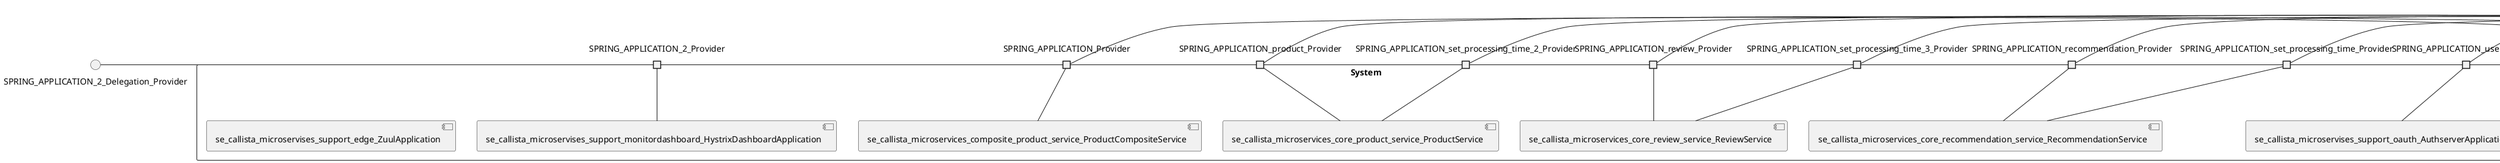 @startuml
skinparam fixCircleLabelOverlapping true
skinparam componentStyle uml2
() SPRING_APPLICATION_2_Delegation_Provider
() SPRING_APPLICATION_Delegation_Provider
() SPRING_APPLICATION_product_Delegation_Provider
() SPRING_APPLICATION_recommendation_Delegation_Provider
() SPRING_APPLICATION_review_Delegation_Provider
() SPRING_APPLICATION_set_processing_time_2_Delegation_Provider
() SPRING_APPLICATION_set_processing_time_3_Delegation_Provider
() SPRING_APPLICATION_set_processing_time_Delegation_Provider
() SPRING_APPLICATION_user_Delegation_Provider
rectangle System {
[se_callista_microservices_composite_product_service_ProductCompositeService] [[callistaenterprise-blog-microservices.repository#_hP0Qtt9MEe6k5t7Jmp6S9Q]]
[se_callista_microservices_core_product_service_ProductService] [[callistaenterprise-blog-microservices.repository#_hP0Qtt9MEe6k5t7Jmp6S9Q]]
[se_callista_microservices_core_recommendation_service_RecommendationService] [[callistaenterprise-blog-microservices.repository#_hP0Qtt9MEe6k5t7Jmp6S9Q]]
[se_callista_microservices_core_review_service_ReviewService] [[callistaenterprise-blog-microservices.repository#_hP0Qtt9MEe6k5t7Jmp6S9Q]]
[se_callista_microservises_support_edge_ZuulApplication] [[callistaenterprise-blog-microservices.repository#_hP0Qtt9MEe6k5t7Jmp6S9Q]]
[se_callista_microservises_support_monitordashboard_HystrixDashboardApplication] [[callistaenterprise-blog-microservices.repository#_hP0Qtt9MEe6k5t7Jmp6S9Q]]
[se_callista_microservises_support_oauth_AuthserverApplication] [[callistaenterprise-blog-microservices.repository#_hP0Qtt9MEe6k5t7Jmp6S9Q]]
port SPRING_APPLICATION_2_Provider
SPRING_APPLICATION_2_Delegation_Provider - SPRING_APPLICATION_2_Provider
SPRING_APPLICATION_2_Provider - [se_callista_microservises_support_monitordashboard_HystrixDashboardApplication]
port SPRING_APPLICATION_Provider
SPRING_APPLICATION_Delegation_Provider - SPRING_APPLICATION_Provider
SPRING_APPLICATION_Provider - [se_callista_microservices_composite_product_service_ProductCompositeService]
port SPRING_APPLICATION_product_Provider
SPRING_APPLICATION_product_Delegation_Provider - SPRING_APPLICATION_product_Provider
SPRING_APPLICATION_product_Provider - [se_callista_microservices_core_product_service_ProductService]
port SPRING_APPLICATION_recommendation_Provider
SPRING_APPLICATION_recommendation_Delegation_Provider - SPRING_APPLICATION_recommendation_Provider
SPRING_APPLICATION_recommendation_Provider - [se_callista_microservices_core_recommendation_service_RecommendationService]
port SPRING_APPLICATION_review_Provider
SPRING_APPLICATION_review_Delegation_Provider - SPRING_APPLICATION_review_Provider
SPRING_APPLICATION_review_Provider - [se_callista_microservices_core_review_service_ReviewService]
port SPRING_APPLICATION_set_processing_time_2_Provider
SPRING_APPLICATION_set_processing_time_2_Delegation_Provider - SPRING_APPLICATION_set_processing_time_2_Provider
SPRING_APPLICATION_set_processing_time_2_Provider - [se_callista_microservices_core_product_service_ProductService]
port SPRING_APPLICATION_set_processing_time_3_Provider
SPRING_APPLICATION_set_processing_time_3_Delegation_Provider - SPRING_APPLICATION_set_processing_time_3_Provider
SPRING_APPLICATION_set_processing_time_3_Provider - [se_callista_microservices_core_review_service_ReviewService]
port SPRING_APPLICATION_set_processing_time_Provider
SPRING_APPLICATION_set_processing_time_Delegation_Provider - SPRING_APPLICATION_set_processing_time_Provider
SPRING_APPLICATION_set_processing_time_Provider - [se_callista_microservices_core_recommendation_service_RecommendationService]
port SPRING_APPLICATION_user_Provider
SPRING_APPLICATION_user_Delegation_Provider - SPRING_APPLICATION_user_Provider
SPRING_APPLICATION_user_Provider - [se_callista_microservises_support_oauth_AuthserverApplication]
}

@enduml
